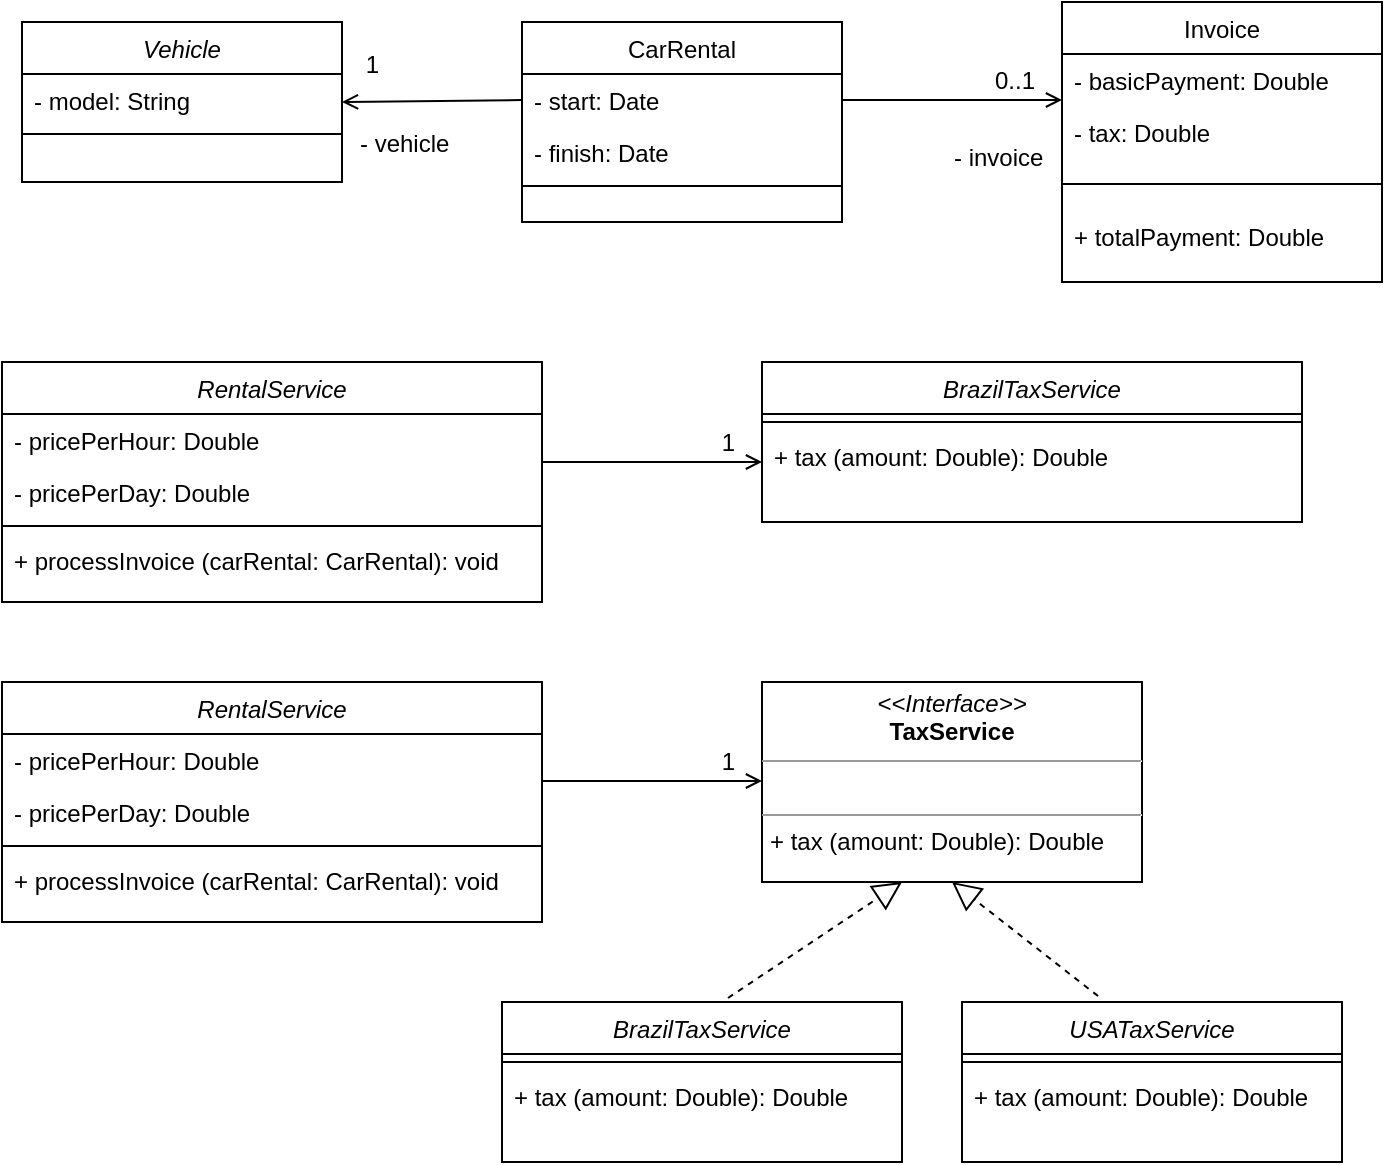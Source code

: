 <mxfile version="20.2.8" type="device"><diagram id="C5RBs43oDa-KdzZeNtuy" name="Page-1"><mxGraphModel dx="1342" dy="525" grid="1" gridSize="10" guides="1" tooltips="1" connect="1" arrows="1" fold="1" page="1" pageScale="1" pageWidth="827" pageHeight="1169" math="0" shadow="0"><root><mxCell id="WIyWlLk6GJQsqaUBKTNV-0"/><mxCell id="WIyWlLk6GJQsqaUBKTNV-1" parent="WIyWlLk6GJQsqaUBKTNV-0"/><mxCell id="zkfFHV4jXpPFQw0GAbJ--0" value="Vehicle" style="swimlane;fontStyle=2;align=center;verticalAlign=top;childLayout=stackLayout;horizontal=1;startSize=26;horizontalStack=0;resizeParent=1;resizeLast=0;collapsible=1;marginBottom=0;rounded=0;shadow=0;strokeWidth=1;" parent="WIyWlLk6GJQsqaUBKTNV-1" vertex="1"><mxGeometry x="50" y="70" width="160" height="80" as="geometry"><mxRectangle x="230" y="140" width="160" height="26" as="alternateBounds"/></mxGeometry></mxCell><mxCell id="zkfFHV4jXpPFQw0GAbJ--1" value="- model: String" style="text;align=left;verticalAlign=top;spacingLeft=4;spacingRight=4;overflow=hidden;rotatable=0;points=[[0,0.5],[1,0.5]];portConstraint=eastwest;" parent="zkfFHV4jXpPFQw0GAbJ--0" vertex="1"><mxGeometry y="26" width="160" height="26" as="geometry"/></mxCell><mxCell id="zkfFHV4jXpPFQw0GAbJ--4" value="" style="line;html=1;strokeWidth=1;align=left;verticalAlign=middle;spacingTop=-1;spacingLeft=3;spacingRight=3;rotatable=0;labelPosition=right;points=[];portConstraint=eastwest;" parent="zkfFHV4jXpPFQw0GAbJ--0" vertex="1"><mxGeometry y="52" width="160" height="8" as="geometry"/></mxCell><mxCell id="zkfFHV4jXpPFQw0GAbJ--13" value="Invoice" style="swimlane;fontStyle=0;align=center;verticalAlign=top;childLayout=stackLayout;horizontal=1;startSize=26;horizontalStack=0;resizeParent=1;resizeLast=0;collapsible=1;marginBottom=0;rounded=0;shadow=0;strokeWidth=1;" parent="WIyWlLk6GJQsqaUBKTNV-1" vertex="1"><mxGeometry x="570" y="60" width="160" height="140" as="geometry"><mxRectangle x="340" y="380" width="170" height="26" as="alternateBounds"/></mxGeometry></mxCell><mxCell id="YKVzlJpRU6WnX8Ag1IJQ-1" value="- basicPayment: Double" style="text;align=left;verticalAlign=top;spacingLeft=4;spacingRight=4;overflow=hidden;rotatable=0;points=[[0,0.5],[1,0.5]];portConstraint=eastwest;" vertex="1" parent="zkfFHV4jXpPFQw0GAbJ--13"><mxGeometry y="26" width="160" height="26" as="geometry"/></mxCell><mxCell id="zkfFHV4jXpPFQw0GAbJ--14" value="- tax: Double" style="text;align=left;verticalAlign=top;spacingLeft=4;spacingRight=4;overflow=hidden;rotatable=0;points=[[0,0.5],[1,0.5]];portConstraint=eastwest;" parent="zkfFHV4jXpPFQw0GAbJ--13" vertex="1"><mxGeometry y="52" width="160" height="26" as="geometry"/></mxCell><mxCell id="zkfFHV4jXpPFQw0GAbJ--15" value="" style="line;html=1;strokeWidth=1;align=left;verticalAlign=middle;spacingTop=-1;spacingLeft=3;spacingRight=3;rotatable=0;labelPosition=right;points=[];portConstraint=eastwest;" parent="zkfFHV4jXpPFQw0GAbJ--13" vertex="1"><mxGeometry y="78" width="160" height="26" as="geometry"/></mxCell><mxCell id="YKVzlJpRU6WnX8Ag1IJQ-2" value="+ totalPayment: Double" style="text;align=left;verticalAlign=top;spacingLeft=4;spacingRight=4;overflow=hidden;rotatable=0;points=[[0,0.5],[1,0.5]];portConstraint=eastwest;" vertex="1" parent="zkfFHV4jXpPFQw0GAbJ--13"><mxGeometry y="104" width="160" height="26" as="geometry"/></mxCell><mxCell id="zkfFHV4jXpPFQw0GAbJ--17" value="CarRental" style="swimlane;fontStyle=0;align=center;verticalAlign=top;childLayout=stackLayout;horizontal=1;startSize=26;horizontalStack=0;resizeParent=1;resizeLast=0;collapsible=1;marginBottom=0;rounded=0;shadow=0;strokeWidth=1;" parent="WIyWlLk6GJQsqaUBKTNV-1" vertex="1"><mxGeometry x="300" y="70" width="160" height="100" as="geometry"><mxRectangle x="550" y="140" width="160" height="26" as="alternateBounds"/></mxGeometry></mxCell><mxCell id="zkfFHV4jXpPFQw0GAbJ--18" value="- start: Date" style="text;align=left;verticalAlign=top;spacingLeft=4;spacingRight=4;overflow=hidden;rotatable=0;points=[[0,0.5],[1,0.5]];portConstraint=eastwest;" parent="zkfFHV4jXpPFQw0GAbJ--17" vertex="1"><mxGeometry y="26" width="160" height="26" as="geometry"/></mxCell><mxCell id="zkfFHV4jXpPFQw0GAbJ--19" value="- finish: Date" style="text;align=left;verticalAlign=top;spacingLeft=4;spacingRight=4;overflow=hidden;rotatable=0;points=[[0,0.5],[1,0.5]];portConstraint=eastwest;rounded=0;shadow=0;html=0;" parent="zkfFHV4jXpPFQw0GAbJ--17" vertex="1"><mxGeometry y="52" width="160" height="26" as="geometry"/></mxCell><mxCell id="zkfFHV4jXpPFQw0GAbJ--23" value="" style="line;html=1;strokeWidth=1;align=left;verticalAlign=middle;spacingTop=-1;spacingLeft=3;spacingRight=3;rotatable=0;labelPosition=right;points=[];portConstraint=eastwest;" parent="zkfFHV4jXpPFQw0GAbJ--17" vertex="1"><mxGeometry y="78" width="160" height="8" as="geometry"/></mxCell><mxCell id="zkfFHV4jXpPFQw0GAbJ--26" value="" style="endArrow=open;shadow=0;strokeWidth=1;rounded=0;endFill=1;edgeStyle=elbowEdgeStyle;elbow=vertical;exitX=0;exitY=0.5;exitDx=0;exitDy=0;" parent="WIyWlLk6GJQsqaUBKTNV-1" source="zkfFHV4jXpPFQw0GAbJ--18" target="zkfFHV4jXpPFQw0GAbJ--0" edge="1"><mxGeometry x="0.5" y="41" relative="1" as="geometry"><mxPoint x="360" y="232" as="sourcePoint"/><mxPoint x="190" y="150" as="targetPoint"/><mxPoint x="-40" y="32" as="offset"/><Array as="points"><mxPoint x="250" y="110"/></Array></mxGeometry></mxCell><mxCell id="zkfFHV4jXpPFQw0GAbJ--28" value="1" style="resizable=0;align=right;verticalAlign=bottom;labelBackgroundColor=none;fontSize=12;" parent="zkfFHV4jXpPFQw0GAbJ--26" connectable="0" vertex="1"><mxGeometry x="1" relative="1" as="geometry"><mxPoint x="20" y="-10" as="offset"/></mxGeometry></mxCell><mxCell id="YKVzlJpRU6WnX8Ag1IJQ-3" value="" style="endArrow=open;shadow=0;strokeWidth=1;rounded=0;endFill=1;edgeStyle=elbowEdgeStyle;elbow=vertical;exitX=1;exitY=0.5;exitDx=0;exitDy=0;entryX=0;entryY=0.885;entryDx=0;entryDy=0;entryPerimeter=0;" edge="1" parent="WIyWlLk6GJQsqaUBKTNV-1" source="zkfFHV4jXpPFQw0GAbJ--18" target="YKVzlJpRU6WnX8Ag1IJQ-1"><mxGeometry x="0.5" y="41" relative="1" as="geometry"><mxPoint x="480" y="150" as="sourcePoint"/><mxPoint x="560" y="120" as="targetPoint"/><mxPoint x="-40" y="32" as="offset"/><Array as="points"/></mxGeometry></mxCell><mxCell id="YKVzlJpRU6WnX8Ag1IJQ-5" value="0..1" style="resizable=0;align=right;verticalAlign=bottom;labelBackgroundColor=none;fontSize=12;" connectable="0" vertex="1" parent="YKVzlJpRU6WnX8Ag1IJQ-3"><mxGeometry x="1" relative="1" as="geometry"><mxPoint x="-12" y="-1" as="offset"/></mxGeometry></mxCell><mxCell id="YKVzlJpRU6WnX8Ag1IJQ-7" value="- vehicle" style="text;strokeColor=none;fillColor=none;align=left;verticalAlign=top;spacingLeft=4;spacingRight=4;overflow=hidden;rotatable=0;points=[[0,0.5],[1,0.5]];portConstraint=eastwest;" vertex="1" parent="WIyWlLk6GJQsqaUBKTNV-1"><mxGeometry x="213" y="117" width="60" height="26" as="geometry"/></mxCell><mxCell id="YKVzlJpRU6WnX8Ag1IJQ-8" value="- invoice" style="text;strokeColor=none;fillColor=none;align=left;verticalAlign=top;spacingLeft=4;spacingRight=4;overflow=hidden;rotatable=0;points=[[0,0.5],[1,0.5]];portConstraint=eastwest;" vertex="1" parent="WIyWlLk6GJQsqaUBKTNV-1"><mxGeometry x="510" y="124" width="60" height="26" as="geometry"/></mxCell><mxCell id="YKVzlJpRU6WnX8Ag1IJQ-9" value="RentalService" style="swimlane;fontStyle=2;align=center;verticalAlign=top;childLayout=stackLayout;horizontal=1;startSize=26;horizontalStack=0;resizeParent=1;resizeLast=0;collapsible=1;marginBottom=0;rounded=0;shadow=0;strokeWidth=1;" vertex="1" parent="WIyWlLk6GJQsqaUBKTNV-1"><mxGeometry x="40" y="240" width="270" height="120" as="geometry"><mxRectangle x="230" y="140" width="160" height="26" as="alternateBounds"/></mxGeometry></mxCell><mxCell id="YKVzlJpRU6WnX8Ag1IJQ-10" value="- pricePerHour: Double" style="text;align=left;verticalAlign=top;spacingLeft=4;spacingRight=4;overflow=hidden;rotatable=0;points=[[0,0.5],[1,0.5]];portConstraint=eastwest;" vertex="1" parent="YKVzlJpRU6WnX8Ag1IJQ-9"><mxGeometry y="26" width="270" height="26" as="geometry"/></mxCell><mxCell id="YKVzlJpRU6WnX8Ag1IJQ-12" value="- pricePerDay: Double" style="text;align=left;verticalAlign=top;spacingLeft=4;spacingRight=4;overflow=hidden;rotatable=0;points=[[0,0.5],[1,0.5]];portConstraint=eastwest;" vertex="1" parent="YKVzlJpRU6WnX8Ag1IJQ-9"><mxGeometry y="52" width="270" height="26" as="geometry"/></mxCell><mxCell id="YKVzlJpRU6WnX8Ag1IJQ-11" value="" style="line;html=1;strokeWidth=1;align=left;verticalAlign=middle;spacingTop=-1;spacingLeft=3;spacingRight=3;rotatable=0;labelPosition=right;points=[];portConstraint=eastwest;" vertex="1" parent="YKVzlJpRU6WnX8Ag1IJQ-9"><mxGeometry y="78" width="270" height="8" as="geometry"/></mxCell><mxCell id="YKVzlJpRU6WnX8Ag1IJQ-13" value="+ processInvoice (carRental: CarRental): void" style="text;align=left;verticalAlign=top;spacingLeft=4;spacingRight=4;overflow=hidden;rotatable=0;points=[[0,0.5],[1,0.5]];portConstraint=eastwest;" vertex="1" parent="YKVzlJpRU6WnX8Ag1IJQ-9"><mxGeometry y="86" width="270" height="26" as="geometry"/></mxCell><mxCell id="YKVzlJpRU6WnX8Ag1IJQ-14" value="BrazilTaxService" style="swimlane;fontStyle=2;align=center;verticalAlign=top;childLayout=stackLayout;horizontal=1;startSize=26;horizontalStack=0;resizeParent=1;resizeLast=0;collapsible=1;marginBottom=0;rounded=0;shadow=0;strokeWidth=1;" vertex="1" parent="WIyWlLk6GJQsqaUBKTNV-1"><mxGeometry x="420" y="240" width="270" height="80" as="geometry"><mxRectangle x="230" y="140" width="160" height="26" as="alternateBounds"/></mxGeometry></mxCell><mxCell id="YKVzlJpRU6WnX8Ag1IJQ-17" value="" style="line;html=1;strokeWidth=1;align=left;verticalAlign=middle;spacingTop=-1;spacingLeft=3;spacingRight=3;rotatable=0;labelPosition=right;points=[];portConstraint=eastwest;" vertex="1" parent="YKVzlJpRU6WnX8Ag1IJQ-14"><mxGeometry y="26" width="270" height="8" as="geometry"/></mxCell><mxCell id="YKVzlJpRU6WnX8Ag1IJQ-18" value="+ tax (amount: Double): Double" style="text;align=left;verticalAlign=top;spacingLeft=4;spacingRight=4;overflow=hidden;rotatable=0;points=[[0,0.5],[1,0.5]];portConstraint=eastwest;" vertex="1" parent="YKVzlJpRU6WnX8Ag1IJQ-14"><mxGeometry y="34" width="270" height="26" as="geometry"/></mxCell><mxCell id="YKVzlJpRU6WnX8Ag1IJQ-19" value="" style="endArrow=open;shadow=0;strokeWidth=1;rounded=0;endFill=1;edgeStyle=elbowEdgeStyle;elbow=vertical;exitX=1;exitY=0.5;exitDx=0;exitDy=0;entryX=0;entryY=0.885;entryDx=0;entryDy=0;entryPerimeter=0;" edge="1" parent="WIyWlLk6GJQsqaUBKTNV-1"><mxGeometry x="0.5" y="41" relative="1" as="geometry"><mxPoint x="310" y="290" as="sourcePoint"/><mxPoint x="420" y="290.01" as="targetPoint"/><mxPoint x="-40" y="32" as="offset"/><Array as="points"/></mxGeometry></mxCell><mxCell id="YKVzlJpRU6WnX8Ag1IJQ-20" value="1" style="resizable=0;align=right;verticalAlign=bottom;labelBackgroundColor=none;fontSize=12;" connectable="0" vertex="1" parent="YKVzlJpRU6WnX8Ag1IJQ-19"><mxGeometry x="1" relative="1" as="geometry"><mxPoint x="-12" y="-1" as="offset"/></mxGeometry></mxCell><mxCell id="YKVzlJpRU6WnX8Ag1IJQ-21" value="RentalService" style="swimlane;fontStyle=2;align=center;verticalAlign=top;childLayout=stackLayout;horizontal=1;startSize=26;horizontalStack=0;resizeParent=1;resizeLast=0;collapsible=1;marginBottom=0;rounded=0;shadow=0;strokeWidth=1;" vertex="1" parent="WIyWlLk6GJQsqaUBKTNV-1"><mxGeometry x="40" y="400" width="270" height="120" as="geometry"><mxRectangle x="230" y="140" width="160" height="26" as="alternateBounds"/></mxGeometry></mxCell><mxCell id="YKVzlJpRU6WnX8Ag1IJQ-22" value="- pricePerHour: Double" style="text;align=left;verticalAlign=top;spacingLeft=4;spacingRight=4;overflow=hidden;rotatable=0;points=[[0,0.5],[1,0.5]];portConstraint=eastwest;" vertex="1" parent="YKVzlJpRU6WnX8Ag1IJQ-21"><mxGeometry y="26" width="270" height="26" as="geometry"/></mxCell><mxCell id="YKVzlJpRU6WnX8Ag1IJQ-23" value="- pricePerDay: Double" style="text;align=left;verticalAlign=top;spacingLeft=4;spacingRight=4;overflow=hidden;rotatable=0;points=[[0,0.5],[1,0.5]];portConstraint=eastwest;" vertex="1" parent="YKVzlJpRU6WnX8Ag1IJQ-21"><mxGeometry y="52" width="270" height="26" as="geometry"/></mxCell><mxCell id="YKVzlJpRU6WnX8Ag1IJQ-24" value="" style="line;html=1;strokeWidth=1;align=left;verticalAlign=middle;spacingTop=-1;spacingLeft=3;spacingRight=3;rotatable=0;labelPosition=right;points=[];portConstraint=eastwest;" vertex="1" parent="YKVzlJpRU6WnX8Ag1IJQ-21"><mxGeometry y="78" width="270" height="8" as="geometry"/></mxCell><mxCell id="YKVzlJpRU6WnX8Ag1IJQ-25" value="+ processInvoice (carRental: CarRental): void" style="text;align=left;verticalAlign=top;spacingLeft=4;spacingRight=4;overflow=hidden;rotatable=0;points=[[0,0.5],[1,0.5]];portConstraint=eastwest;" vertex="1" parent="YKVzlJpRU6WnX8Ag1IJQ-21"><mxGeometry y="86" width="270" height="26" as="geometry"/></mxCell><mxCell id="YKVzlJpRU6WnX8Ag1IJQ-27" value="&lt;p style=&quot;margin:0px;margin-top:4px;text-align:center;&quot;&gt;&lt;i&gt;&amp;lt;&amp;lt;Interface&amp;gt;&amp;gt;&lt;/i&gt;&lt;br&gt;&lt;b&gt;TaxService&lt;/b&gt;&lt;/p&gt;&lt;hr size=&quot;1&quot;&gt;&lt;p style=&quot;margin:0px;margin-left:4px;&quot;&gt;&lt;br&gt;&lt;/p&gt;&lt;hr size=&quot;1&quot;&gt;&lt;p style=&quot;margin:0px;margin-left:4px;&quot;&gt;+ tax (amount: Double): Double&lt;br&gt;&lt;br&gt;&lt;/p&gt;" style="verticalAlign=top;align=left;overflow=fill;fontSize=12;fontFamily=Helvetica;html=1;" vertex="1" parent="WIyWlLk6GJQsqaUBKTNV-1"><mxGeometry x="420" y="400" width="190" height="100" as="geometry"/></mxCell><mxCell id="YKVzlJpRU6WnX8Ag1IJQ-28" value="BrazilTaxService" style="swimlane;fontStyle=2;align=center;verticalAlign=top;childLayout=stackLayout;horizontal=1;startSize=26;horizontalStack=0;resizeParent=1;resizeLast=0;collapsible=1;marginBottom=0;rounded=0;shadow=0;strokeWidth=1;" vertex="1" parent="WIyWlLk6GJQsqaUBKTNV-1"><mxGeometry x="290" y="560" width="200" height="80" as="geometry"><mxRectangle x="230" y="140" width="160" height="26" as="alternateBounds"/></mxGeometry></mxCell><mxCell id="YKVzlJpRU6WnX8Ag1IJQ-29" value="" style="line;html=1;strokeWidth=1;align=left;verticalAlign=middle;spacingTop=-1;spacingLeft=3;spacingRight=3;rotatable=0;labelPosition=right;points=[];portConstraint=eastwest;" vertex="1" parent="YKVzlJpRU6WnX8Ag1IJQ-28"><mxGeometry y="26" width="200" height="8" as="geometry"/></mxCell><mxCell id="YKVzlJpRU6WnX8Ag1IJQ-30" value="+ tax (amount: Double): Double" style="text;align=left;verticalAlign=top;spacingLeft=4;spacingRight=4;overflow=hidden;rotatable=0;points=[[0,0.5],[1,0.5]];portConstraint=eastwest;" vertex="1" parent="YKVzlJpRU6WnX8Ag1IJQ-28"><mxGeometry y="34" width="200" height="26" as="geometry"/></mxCell><mxCell id="YKVzlJpRU6WnX8Ag1IJQ-31" value="USATaxService" style="swimlane;fontStyle=2;align=center;verticalAlign=top;childLayout=stackLayout;horizontal=1;startSize=26;horizontalStack=0;resizeParent=1;resizeLast=0;collapsible=1;marginBottom=0;rounded=0;shadow=0;strokeWidth=1;" vertex="1" parent="WIyWlLk6GJQsqaUBKTNV-1"><mxGeometry x="520" y="560" width="190" height="80" as="geometry"><mxRectangle x="230" y="140" width="160" height="26" as="alternateBounds"/></mxGeometry></mxCell><mxCell id="YKVzlJpRU6WnX8Ag1IJQ-32" value="" style="line;html=1;strokeWidth=1;align=left;verticalAlign=middle;spacingTop=-1;spacingLeft=3;spacingRight=3;rotatable=0;labelPosition=right;points=[];portConstraint=eastwest;" vertex="1" parent="YKVzlJpRU6WnX8Ag1IJQ-31"><mxGeometry y="26" width="190" height="8" as="geometry"/></mxCell><mxCell id="YKVzlJpRU6WnX8Ag1IJQ-33" value="+ tax (amount: Double): Double" style="text;align=left;verticalAlign=top;spacingLeft=4;spacingRight=4;overflow=hidden;rotatable=0;points=[[0,0.5],[1,0.5]];portConstraint=eastwest;" vertex="1" parent="YKVzlJpRU6WnX8Ag1IJQ-31"><mxGeometry y="34" width="190" height="26" as="geometry"/></mxCell><mxCell id="YKVzlJpRU6WnX8Ag1IJQ-34" value="" style="endArrow=block;dashed=1;endFill=0;endSize=12;html=1;rounded=0;exitX=0.565;exitY=-0.025;exitDx=0;exitDy=0;exitPerimeter=0;" edge="1" parent="WIyWlLk6GJQsqaUBKTNV-1" source="YKVzlJpRU6WnX8Ag1IJQ-28"><mxGeometry width="160" relative="1" as="geometry"><mxPoint x="330" y="500" as="sourcePoint"/><mxPoint x="490" y="500" as="targetPoint"/></mxGeometry></mxCell><mxCell id="YKVzlJpRU6WnX8Ag1IJQ-36" value="" style="endArrow=block;dashed=1;endFill=0;endSize=12;html=1;rounded=0;exitX=0.358;exitY=-0.037;exitDx=0;exitDy=0;exitPerimeter=0;entryX=0.5;entryY=1;entryDx=0;entryDy=0;" edge="1" parent="WIyWlLk6GJQsqaUBKTNV-1" source="YKVzlJpRU6WnX8Ag1IJQ-31" target="YKVzlJpRU6WnX8Ag1IJQ-27"><mxGeometry width="160" relative="1" as="geometry"><mxPoint x="413" y="568" as="sourcePoint"/><mxPoint x="500" y="510" as="targetPoint"/></mxGeometry></mxCell><mxCell id="YKVzlJpRU6WnX8Ag1IJQ-37" value="" style="endArrow=open;shadow=0;strokeWidth=1;rounded=0;endFill=1;edgeStyle=elbowEdgeStyle;elbow=vertical;exitX=1;exitY=0.5;exitDx=0;exitDy=0;entryX=0;entryY=0.885;entryDx=0;entryDy=0;entryPerimeter=0;" edge="1" parent="WIyWlLk6GJQsqaUBKTNV-1"><mxGeometry x="0.5" y="41" relative="1" as="geometry"><mxPoint x="310" y="449.5" as="sourcePoint"/><mxPoint x="420" y="449.51" as="targetPoint"/><mxPoint x="-40" y="32" as="offset"/><Array as="points"/></mxGeometry></mxCell><mxCell id="YKVzlJpRU6WnX8Ag1IJQ-38" value="1" style="resizable=0;align=right;verticalAlign=bottom;labelBackgroundColor=none;fontSize=12;" connectable="0" vertex="1" parent="YKVzlJpRU6WnX8Ag1IJQ-37"><mxGeometry x="1" relative="1" as="geometry"><mxPoint x="-12" y="-1" as="offset"/></mxGeometry></mxCell></root></mxGraphModel></diagram></mxfile>